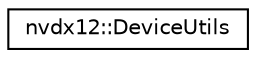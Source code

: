 digraph "Graphical Class Hierarchy"
{
 // LATEX_PDF_SIZE
  edge [fontname="Helvetica",fontsize="10",labelfontname="Helvetica",labelfontsize="10"];
  node [fontname="Helvetica",fontsize="10",shape=record];
  rankdir="LR";
  Node0 [label="nvdx12::DeviceUtils",height=0.2,width=0.4,color="black", fillcolor="white", style="filled",URL="$structnvdx12_1_1_device_utils.html",tooltip=" "];
}
